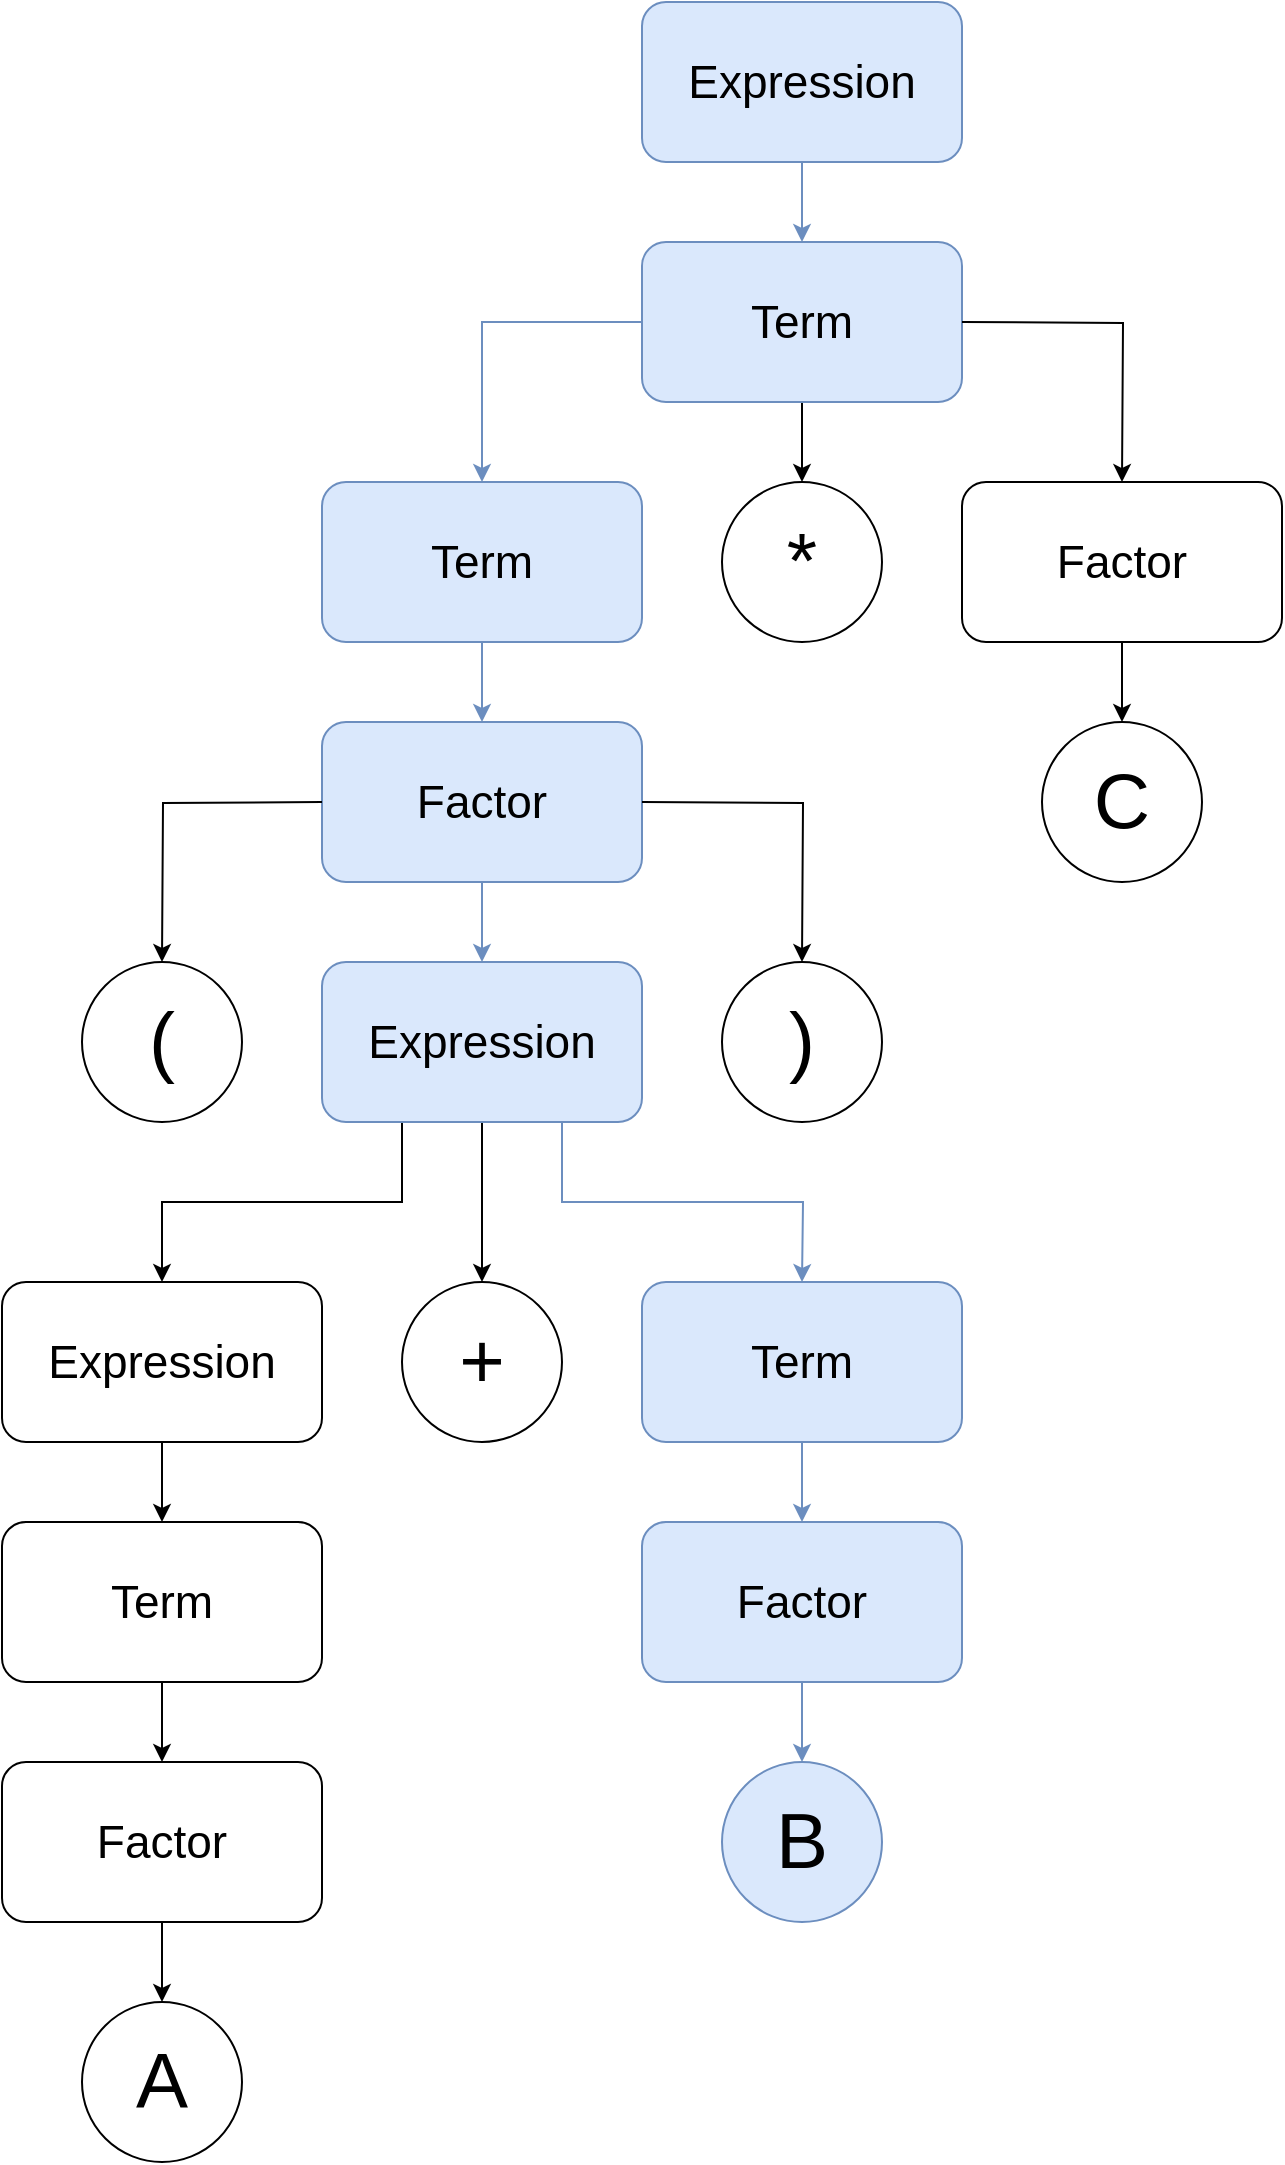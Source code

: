 <mxfile version="23.0.2" type="device">
  <diagram name="Page-1" id="WrnDEgnyKdEZqnBWWdi6">
    <mxGraphModel dx="2600" dy="1571" grid="1" gridSize="10" guides="1" tooltips="1" connect="1" arrows="1" fold="1" page="1" pageScale="1" pageWidth="850" pageHeight="1100" math="0" shadow="0">
      <root>
        <mxCell id="0" />
        <mxCell id="1" parent="0" />
        <mxCell id="S7xLV24az0bGpphAFLRL-5" style="edgeStyle=orthogonalEdgeStyle;rounded=0;orthogonalLoop=1;jettySize=auto;html=1;entryX=0.5;entryY=0;entryDx=0;entryDy=0;fillColor=#dae8fc;strokeColor=#6c8ebf;" edge="1" parent="1" source="S7xLV24az0bGpphAFLRL-6" target="S7xLV24az0bGpphAFLRL-9">
          <mxGeometry relative="1" as="geometry" />
        </mxCell>
        <mxCell id="S7xLV24az0bGpphAFLRL-6" value="&lt;font style=&quot;font-size: 23px;&quot;&gt;Expression&lt;/font&gt;" style="rounded=1;whiteSpace=wrap;html=1;shadow=0;glass=0;fillColor=#dae8fc;strokeColor=#6c8ebf;" vertex="1" parent="1">
          <mxGeometry x="840" y="120" width="160" height="80" as="geometry" />
        </mxCell>
        <mxCell id="S7xLV24az0bGpphAFLRL-7" style="edgeStyle=orthogonalEdgeStyle;rounded=0;orthogonalLoop=1;jettySize=auto;html=1;exitX=0;exitY=0.5;exitDx=0;exitDy=0;entryX=0.5;entryY=0;entryDx=0;entryDy=0;fillColor=#dae8fc;strokeColor=#6c8ebf;" edge="1" parent="1" source="S7xLV24az0bGpphAFLRL-9" target="S7xLV24az0bGpphAFLRL-11">
          <mxGeometry relative="1" as="geometry" />
        </mxCell>
        <mxCell id="S7xLV24az0bGpphAFLRL-8" style="edgeStyle=orthogonalEdgeStyle;rounded=0;orthogonalLoop=1;jettySize=auto;html=1;entryX=0.5;entryY=0;entryDx=0;entryDy=0;" edge="1" parent="1" source="S7xLV24az0bGpphAFLRL-9">
          <mxGeometry relative="1" as="geometry">
            <mxPoint x="920" y="360" as="targetPoint" />
          </mxGeometry>
        </mxCell>
        <mxCell id="S7xLV24az0bGpphAFLRL-9" value="&lt;font style=&quot;font-size: 23px;&quot;&gt;Term&lt;/font&gt;" style="rounded=1;whiteSpace=wrap;html=1;shadow=0;glass=0;fillColor=#dae8fc;strokeColor=#6c8ebf;" vertex="1" parent="1">
          <mxGeometry x="840" y="240" width="160" height="80" as="geometry" />
        </mxCell>
        <mxCell id="S7xLV24az0bGpphAFLRL-10" style="edgeStyle=orthogonalEdgeStyle;rounded=0;orthogonalLoop=1;jettySize=auto;html=1;entryX=0.5;entryY=0;entryDx=0;entryDy=0;fillColor=#dae8fc;strokeColor=#6c8ebf;" edge="1" parent="1" source="S7xLV24az0bGpphAFLRL-11" target="S7xLV24az0bGpphAFLRL-17">
          <mxGeometry relative="1" as="geometry" />
        </mxCell>
        <mxCell id="S7xLV24az0bGpphAFLRL-11" value="&lt;font style=&quot;font-size: 23px;&quot;&gt;Term&lt;/font&gt;" style="rounded=1;whiteSpace=wrap;html=1;shadow=0;glass=0;fillColor=#dae8fc;strokeColor=#6c8ebf;" vertex="1" parent="1">
          <mxGeometry x="680" y="360" width="160" height="80" as="geometry" />
        </mxCell>
        <mxCell id="S7xLV24az0bGpphAFLRL-12" style="edgeStyle=orthogonalEdgeStyle;rounded=0;orthogonalLoop=1;jettySize=auto;html=1;entryX=0.5;entryY=0;entryDx=0;entryDy=0;" edge="1" parent="1" source="S7xLV24az0bGpphAFLRL-13">
          <mxGeometry relative="1" as="geometry">
            <mxPoint x="1080.0" y="480" as="targetPoint" />
          </mxGeometry>
        </mxCell>
        <mxCell id="S7xLV24az0bGpphAFLRL-13" value="&lt;font style=&quot;&quot;&gt;&lt;font style=&quot;font-size: 23px;&quot;&gt;Factor&lt;/font&gt;&lt;br&gt;&lt;/font&gt;" style="rounded=1;whiteSpace=wrap;html=1;shadow=0;glass=0;" vertex="1" parent="1">
          <mxGeometry x="1000" y="360" width="160" height="80" as="geometry" />
        </mxCell>
        <mxCell id="S7xLV24az0bGpphAFLRL-14" style="edgeStyle=orthogonalEdgeStyle;rounded=0;orthogonalLoop=1;jettySize=auto;html=1;exitX=0;exitY=0.5;exitDx=0;exitDy=0;entryX=0.5;entryY=0;entryDx=0;entryDy=0;" edge="1" parent="1">
          <mxGeometry relative="1" as="geometry">
            <mxPoint x="1000" y="280.003" as="sourcePoint" />
            <mxPoint x="1080" y="360.003" as="targetPoint" />
          </mxGeometry>
        </mxCell>
        <mxCell id="S7xLV24az0bGpphAFLRL-15" value="&lt;font style=&quot;font-size: 39px;&quot;&gt;*&lt;/font&gt;" style="ellipse;whiteSpace=wrap;html=1;aspect=fixed;" vertex="1" parent="1">
          <mxGeometry x="880" y="360" width="80" height="80" as="geometry" />
        </mxCell>
        <mxCell id="S7xLV24az0bGpphAFLRL-16" style="edgeStyle=orthogonalEdgeStyle;rounded=0;orthogonalLoop=1;jettySize=auto;html=1;entryX=0.5;entryY=0;entryDx=0;entryDy=0;fillColor=#dae8fc;strokeColor=#6c8ebf;" edge="1" parent="1" source="S7xLV24az0bGpphAFLRL-17" target="S7xLV24az0bGpphAFLRL-21">
          <mxGeometry relative="1" as="geometry" />
        </mxCell>
        <mxCell id="S7xLV24az0bGpphAFLRL-17" value="&lt;font style=&quot;font-size: 23px;&quot;&gt;Factor&lt;/font&gt;" style="rounded=1;whiteSpace=wrap;html=1;shadow=0;glass=0;fillColor=#dae8fc;strokeColor=#6c8ebf;" vertex="1" parent="1">
          <mxGeometry x="680" y="480" width="160" height="80" as="geometry" />
        </mxCell>
        <mxCell id="S7xLV24az0bGpphAFLRL-18" style="edgeStyle=orthogonalEdgeStyle;rounded=0;orthogonalLoop=1;jettySize=auto;html=1;" edge="1" parent="1" source="S7xLV24az0bGpphAFLRL-21">
          <mxGeometry relative="1" as="geometry">
            <mxPoint x="760" y="760" as="targetPoint" />
          </mxGeometry>
        </mxCell>
        <mxCell id="S7xLV24az0bGpphAFLRL-19" style="edgeStyle=orthogonalEdgeStyle;rounded=0;orthogonalLoop=1;jettySize=auto;html=1;exitX=0.25;exitY=1;exitDx=0;exitDy=0;entryX=0.5;entryY=0;entryDx=0;entryDy=0;" edge="1" parent="1" source="S7xLV24az0bGpphAFLRL-21" target="S7xLV24az0bGpphAFLRL-27">
          <mxGeometry relative="1" as="geometry" />
        </mxCell>
        <mxCell id="S7xLV24az0bGpphAFLRL-20" style="edgeStyle=orthogonalEdgeStyle;rounded=0;orthogonalLoop=1;jettySize=auto;html=1;exitX=0.75;exitY=1;exitDx=0;exitDy=0;entryX=0.5;entryY=0;entryDx=0;entryDy=0;fillColor=#dae8fc;strokeColor=#6c8ebf;" edge="1" parent="1" source="S7xLV24az0bGpphAFLRL-21">
          <mxGeometry relative="1" as="geometry">
            <mxPoint x="920" y="760" as="targetPoint" />
          </mxGeometry>
        </mxCell>
        <mxCell id="S7xLV24az0bGpphAFLRL-21" value="&lt;font style=&quot;font-size: 23px;&quot;&gt;Expression&lt;/font&gt;" style="rounded=1;whiteSpace=wrap;html=1;shadow=0;glass=0;fillColor=#dae8fc;strokeColor=#6c8ebf;" vertex="1" parent="1">
          <mxGeometry x="680" y="600" width="160" height="80" as="geometry" />
        </mxCell>
        <mxCell id="S7xLV24az0bGpphAFLRL-22" value="&lt;font style=&quot;font-size: 39px;&quot;&gt;(&lt;/font&gt;" style="ellipse;whiteSpace=wrap;html=1;aspect=fixed;" vertex="1" parent="1">
          <mxGeometry x="560" y="600" width="80" height="80" as="geometry" />
        </mxCell>
        <mxCell id="S7xLV24az0bGpphAFLRL-23" value="&lt;font style=&quot;font-size: 39px;&quot;&gt;)&lt;/font&gt;" style="ellipse;whiteSpace=wrap;html=1;aspect=fixed;" vertex="1" parent="1">
          <mxGeometry x="880" y="600" width="80" height="80" as="geometry" />
        </mxCell>
        <mxCell id="S7xLV24az0bGpphAFLRL-24" style="edgeStyle=orthogonalEdgeStyle;rounded=0;orthogonalLoop=1;jettySize=auto;html=1;exitX=0;exitY=0.5;exitDx=0;exitDy=0;entryX=0.5;entryY=0;entryDx=0;entryDy=0;" edge="1" parent="1">
          <mxGeometry relative="1" as="geometry">
            <mxPoint x="680" y="520" as="sourcePoint" />
            <mxPoint x="600" y="600" as="targetPoint" />
          </mxGeometry>
        </mxCell>
        <mxCell id="S7xLV24az0bGpphAFLRL-25" style="edgeStyle=orthogonalEdgeStyle;rounded=0;orthogonalLoop=1;jettySize=auto;html=1;exitX=0;exitY=0.5;exitDx=0;exitDy=0;entryX=0.5;entryY=0;entryDx=0;entryDy=0;" edge="1" parent="1">
          <mxGeometry relative="1" as="geometry">
            <mxPoint x="840" y="520.003" as="sourcePoint" />
            <mxPoint x="920" y="600.003" as="targetPoint" />
          </mxGeometry>
        </mxCell>
        <mxCell id="S7xLV24az0bGpphAFLRL-26" style="edgeStyle=orthogonalEdgeStyle;rounded=0;orthogonalLoop=1;jettySize=auto;html=1;entryX=0.5;entryY=0;entryDx=0;entryDy=0;" edge="1" parent="1" source="S7xLV24az0bGpphAFLRL-27" target="S7xLV24az0bGpphAFLRL-30">
          <mxGeometry relative="1" as="geometry" />
        </mxCell>
        <mxCell id="S7xLV24az0bGpphAFLRL-27" value="&lt;font style=&quot;font-size: 23px;&quot;&gt;Expression&lt;/font&gt;" style="rounded=1;whiteSpace=wrap;html=1;shadow=0;glass=0;" vertex="1" parent="1">
          <mxGeometry x="520" y="760" width="160" height="80" as="geometry" />
        </mxCell>
        <mxCell id="S7xLV24az0bGpphAFLRL-28" value="&lt;font style=&quot;font-size: 39px;&quot;&gt;+&lt;/font&gt;" style="ellipse;whiteSpace=wrap;html=1;aspect=fixed;" vertex="1" parent="1">
          <mxGeometry x="720" y="760" width="80" height="80" as="geometry" />
        </mxCell>
        <mxCell id="S7xLV24az0bGpphAFLRL-29" style="edgeStyle=orthogonalEdgeStyle;rounded=0;orthogonalLoop=1;jettySize=auto;html=1;entryX=0.5;entryY=0;entryDx=0;entryDy=0;" edge="1" parent="1" source="S7xLV24az0bGpphAFLRL-30">
          <mxGeometry relative="1" as="geometry">
            <mxPoint x="600" y="1000" as="targetPoint" />
          </mxGeometry>
        </mxCell>
        <mxCell id="S7xLV24az0bGpphAFLRL-30" value="&lt;font style=&quot;font-size: 23px;&quot;&gt;Term&lt;/font&gt;" style="rounded=1;whiteSpace=wrap;html=1;shadow=0;glass=0;" vertex="1" parent="1">
          <mxGeometry x="520" y="880" width="160" height="80" as="geometry" />
        </mxCell>
        <mxCell id="S7xLV24az0bGpphAFLRL-31" style="edgeStyle=orthogonalEdgeStyle;rounded=0;orthogonalLoop=1;jettySize=auto;html=1;entryX=0.5;entryY=0;entryDx=0;entryDy=0;" edge="1" parent="1" source="S7xLV24az0bGpphAFLRL-32" target="S7xLV24az0bGpphAFLRL-33">
          <mxGeometry relative="1" as="geometry" />
        </mxCell>
        <mxCell id="S7xLV24az0bGpphAFLRL-32" value="&lt;font style=&quot;font-size: 23px;&quot;&gt;Factor&lt;/font&gt;" style="rounded=1;whiteSpace=wrap;html=1;shadow=0;glass=0;" vertex="1" parent="1">
          <mxGeometry x="520" y="1000" width="160" height="80" as="geometry" />
        </mxCell>
        <mxCell id="S7xLV24az0bGpphAFLRL-33" value="&lt;font style=&quot;font-size: 39px;&quot;&gt;A&lt;/font&gt;" style="ellipse;whiteSpace=wrap;html=1;aspect=fixed;" vertex="1" parent="1">
          <mxGeometry x="560" y="1120" width="80" height="80" as="geometry" />
        </mxCell>
        <mxCell id="S7xLV24az0bGpphAFLRL-34" value="&lt;font style=&quot;font-size: 39px;&quot;&gt;C&lt;/font&gt;" style="ellipse;whiteSpace=wrap;html=1;aspect=fixed;" vertex="1" parent="1">
          <mxGeometry x="1040" y="480" width="80" height="80" as="geometry" />
        </mxCell>
        <mxCell id="S7xLV24az0bGpphAFLRL-35" style="edgeStyle=orthogonalEdgeStyle;rounded=0;orthogonalLoop=1;jettySize=auto;html=1;entryX=0.5;entryY=0;entryDx=0;entryDy=0;fillColor=#dae8fc;strokeColor=#6c8ebf;" edge="1" parent="1" source="S7xLV24az0bGpphAFLRL-36">
          <mxGeometry relative="1" as="geometry">
            <mxPoint x="920" y="880" as="targetPoint" />
          </mxGeometry>
        </mxCell>
        <mxCell id="S7xLV24az0bGpphAFLRL-36" value="&lt;font style=&quot;font-size: 23px;&quot;&gt;Term&lt;/font&gt;" style="rounded=1;whiteSpace=wrap;html=1;shadow=0;glass=0;fillColor=#dae8fc;strokeColor=#6c8ebf;" vertex="1" parent="1">
          <mxGeometry x="840" y="760" width="160" height="80" as="geometry" />
        </mxCell>
        <mxCell id="S7xLV24az0bGpphAFLRL-37" style="edgeStyle=orthogonalEdgeStyle;rounded=0;orthogonalLoop=1;jettySize=auto;html=1;entryX=0.5;entryY=0;entryDx=0;entryDy=0;fillColor=#dae8fc;strokeColor=#6c8ebf;" edge="1" parent="1" source="S7xLV24az0bGpphAFLRL-38" target="S7xLV24az0bGpphAFLRL-39">
          <mxGeometry relative="1" as="geometry" />
        </mxCell>
        <mxCell id="S7xLV24az0bGpphAFLRL-38" value="&lt;font style=&quot;font-size: 23px;&quot;&gt;Factor&lt;/font&gt;" style="rounded=1;whiteSpace=wrap;html=1;shadow=0;glass=0;fillColor=#dae8fc;strokeColor=#6c8ebf;" vertex="1" parent="1">
          <mxGeometry x="840" y="880" width="160" height="80" as="geometry" />
        </mxCell>
        <mxCell id="S7xLV24az0bGpphAFLRL-39" value="&lt;font style=&quot;font-size: 39px;&quot;&gt;B&lt;/font&gt;" style="ellipse;whiteSpace=wrap;html=1;aspect=fixed;fillColor=#dae8fc;strokeColor=#6c8ebf;" vertex="1" parent="1">
          <mxGeometry x="880" y="1000" width="80" height="80" as="geometry" />
        </mxCell>
      </root>
    </mxGraphModel>
  </diagram>
</mxfile>
